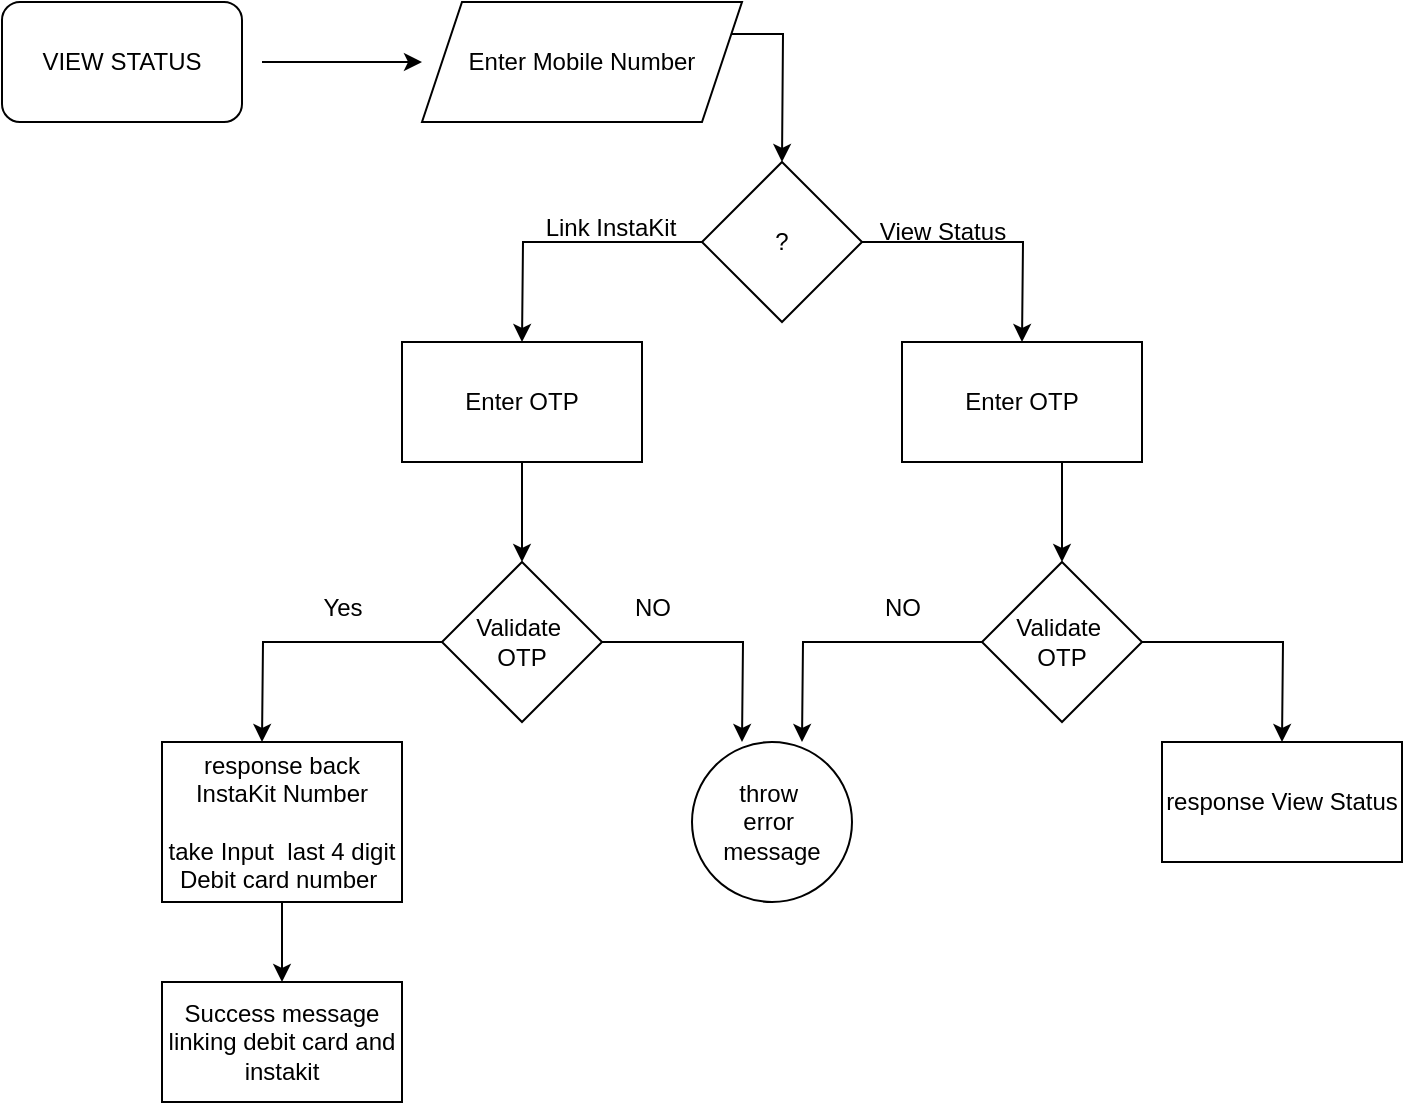 <mxfile version="23.0.2" type="github">
  <diagram name="Page-1" id="I4sVX_8uu_NQma43sPe2">
    <mxGraphModel dx="746" dy="467" grid="1" gridSize="10" guides="1" tooltips="1" connect="1" arrows="1" fold="1" page="1" pageScale="1" pageWidth="850" pageHeight="1100" math="0" shadow="0">
      <root>
        <mxCell id="0" />
        <mxCell id="1" parent="0" />
        <mxCell id="KEWz8IJzTEFnQqA2_en8-1" value="VIEW STATUS" style="rounded=1;whiteSpace=wrap;html=1;" vertex="1" parent="1">
          <mxGeometry x="40" y="70" width="120" height="60" as="geometry" />
        </mxCell>
        <mxCell id="KEWz8IJzTEFnQqA2_en8-2" value="" style="endArrow=classic;html=1;rounded=0;" edge="1" parent="1">
          <mxGeometry width="50" height="50" relative="1" as="geometry">
            <mxPoint x="170" y="100" as="sourcePoint" />
            <mxPoint x="250" y="100" as="targetPoint" />
          </mxGeometry>
        </mxCell>
        <mxCell id="KEWz8IJzTEFnQqA2_en8-4" style="edgeStyle=orthogonalEdgeStyle;rounded=0;orthogonalLoop=1;jettySize=auto;html=1;exitX=1;exitY=0.25;exitDx=0;exitDy=0;" edge="1" parent="1" source="KEWz8IJzTEFnQqA2_en8-3">
          <mxGeometry relative="1" as="geometry">
            <mxPoint x="430" y="150" as="targetPoint" />
          </mxGeometry>
        </mxCell>
        <mxCell id="KEWz8IJzTEFnQqA2_en8-3" value="Enter Mobile Number" style="shape=parallelogram;perimeter=parallelogramPerimeter;whiteSpace=wrap;html=1;fixedSize=1;" vertex="1" parent="1">
          <mxGeometry x="250" y="70" width="160" height="60" as="geometry" />
        </mxCell>
        <mxCell id="KEWz8IJzTEFnQqA2_en8-6" style="edgeStyle=orthogonalEdgeStyle;rounded=0;orthogonalLoop=1;jettySize=auto;html=1;exitX=1;exitY=0.5;exitDx=0;exitDy=0;" edge="1" parent="1" source="KEWz8IJzTEFnQqA2_en8-5">
          <mxGeometry relative="1" as="geometry">
            <mxPoint x="550" y="240" as="targetPoint" />
          </mxGeometry>
        </mxCell>
        <mxCell id="KEWz8IJzTEFnQqA2_en8-7" style="edgeStyle=orthogonalEdgeStyle;rounded=0;orthogonalLoop=1;jettySize=auto;html=1;exitX=0;exitY=0.5;exitDx=0;exitDy=0;" edge="1" parent="1" source="KEWz8IJzTEFnQqA2_en8-5">
          <mxGeometry relative="1" as="geometry">
            <mxPoint x="300" y="240" as="targetPoint" />
          </mxGeometry>
        </mxCell>
        <mxCell id="KEWz8IJzTEFnQqA2_en8-5" value="?" style="rhombus;whiteSpace=wrap;html=1;" vertex="1" parent="1">
          <mxGeometry x="390" y="150" width="80" height="80" as="geometry" />
        </mxCell>
        <mxCell id="KEWz8IJzTEFnQqA2_en8-8" value="View Status" style="text;html=1;align=center;verticalAlign=middle;resizable=0;points=[];autosize=1;strokeColor=none;fillColor=none;" vertex="1" parent="1">
          <mxGeometry x="465" y="170" width="90" height="30" as="geometry" />
        </mxCell>
        <mxCell id="KEWz8IJzTEFnQqA2_en8-9" value="Link InstaKit" style="text;html=1;align=center;verticalAlign=middle;resizable=0;points=[];autosize=1;strokeColor=none;fillColor=none;" vertex="1" parent="1">
          <mxGeometry x="299" y="168" width="90" height="30" as="geometry" />
        </mxCell>
        <mxCell id="KEWz8IJzTEFnQqA2_en8-12" style="edgeStyle=orthogonalEdgeStyle;rounded=0;orthogonalLoop=1;jettySize=auto;html=1;exitX=0.5;exitY=1;exitDx=0;exitDy=0;" edge="1" parent="1" source="KEWz8IJzTEFnQqA2_en8-10">
          <mxGeometry relative="1" as="geometry">
            <mxPoint x="300" y="350" as="targetPoint" />
          </mxGeometry>
        </mxCell>
        <mxCell id="KEWz8IJzTEFnQqA2_en8-10" value="Enter OTP" style="whiteSpace=wrap;html=1;" vertex="1" parent="1">
          <mxGeometry x="240" y="240" width="120" height="60" as="geometry" />
        </mxCell>
        <mxCell id="KEWz8IJzTEFnQqA2_en8-11" value="Enter OTP" style="whiteSpace=wrap;html=1;" vertex="1" parent="1">
          <mxGeometry x="490" y="240" width="120" height="60" as="geometry" />
        </mxCell>
        <mxCell id="KEWz8IJzTEFnQqA2_en8-14" style="edgeStyle=orthogonalEdgeStyle;rounded=0;orthogonalLoop=1;jettySize=auto;html=1;exitX=1;exitY=0.5;exitDx=0;exitDy=0;" edge="1" parent="1" source="KEWz8IJzTEFnQqA2_en8-13">
          <mxGeometry relative="1" as="geometry">
            <mxPoint x="410" y="440" as="targetPoint" />
          </mxGeometry>
        </mxCell>
        <mxCell id="KEWz8IJzTEFnQqA2_en8-15" style="edgeStyle=orthogonalEdgeStyle;rounded=0;orthogonalLoop=1;jettySize=auto;html=1;exitX=0;exitY=0.5;exitDx=0;exitDy=0;" edge="1" parent="1" source="KEWz8IJzTEFnQqA2_en8-13">
          <mxGeometry relative="1" as="geometry">
            <mxPoint x="170" y="440" as="targetPoint" />
          </mxGeometry>
        </mxCell>
        <mxCell id="KEWz8IJzTEFnQqA2_en8-13" value="Validate&amp;nbsp;&lt;br&gt;OTP" style="rhombus;whiteSpace=wrap;html=1;" vertex="1" parent="1">
          <mxGeometry x="260" y="350" width="80" height="80" as="geometry" />
        </mxCell>
        <mxCell id="KEWz8IJzTEFnQqA2_en8-16" style="edgeStyle=orthogonalEdgeStyle;rounded=0;orthogonalLoop=1;jettySize=auto;html=1;exitX=0.5;exitY=1;exitDx=0;exitDy=0;" edge="1" parent="1">
          <mxGeometry relative="1" as="geometry">
            <mxPoint x="570" y="350" as="targetPoint" />
            <mxPoint x="570" y="300" as="sourcePoint" />
          </mxGeometry>
        </mxCell>
        <mxCell id="KEWz8IJzTEFnQqA2_en8-17" style="edgeStyle=orthogonalEdgeStyle;rounded=0;orthogonalLoop=1;jettySize=auto;html=1;exitX=1;exitY=0.5;exitDx=0;exitDy=0;" edge="1" parent="1" source="KEWz8IJzTEFnQqA2_en8-19">
          <mxGeometry relative="1" as="geometry">
            <mxPoint x="680" y="440" as="targetPoint" />
          </mxGeometry>
        </mxCell>
        <mxCell id="KEWz8IJzTEFnQqA2_en8-18" style="edgeStyle=orthogonalEdgeStyle;rounded=0;orthogonalLoop=1;jettySize=auto;html=1;exitX=0;exitY=0.5;exitDx=0;exitDy=0;" edge="1" parent="1" source="KEWz8IJzTEFnQqA2_en8-19">
          <mxGeometry relative="1" as="geometry">
            <mxPoint x="440" y="440" as="targetPoint" />
          </mxGeometry>
        </mxCell>
        <mxCell id="KEWz8IJzTEFnQqA2_en8-19" value="Validate&amp;nbsp;&lt;br&gt;OTP" style="rhombus;whiteSpace=wrap;html=1;" vertex="1" parent="1">
          <mxGeometry x="530" y="350" width="80" height="80" as="geometry" />
        </mxCell>
        <mxCell id="KEWz8IJzTEFnQqA2_en8-20" value="throw&amp;nbsp;&lt;br&gt;error&amp;nbsp;&lt;br&gt;message" style="ellipse;whiteSpace=wrap;html=1;" vertex="1" parent="1">
          <mxGeometry x="385" y="440" width="80" height="80" as="geometry" />
        </mxCell>
        <mxCell id="KEWz8IJzTEFnQqA2_en8-22" value="NO" style="text;html=1;align=center;verticalAlign=middle;resizable=0;points=[];autosize=1;strokeColor=none;fillColor=none;" vertex="1" parent="1">
          <mxGeometry x="470" y="358" width="40" height="30" as="geometry" />
        </mxCell>
        <mxCell id="KEWz8IJzTEFnQqA2_en8-23" value="NO" style="text;html=1;align=center;verticalAlign=middle;resizable=0;points=[];autosize=1;strokeColor=none;fillColor=none;" vertex="1" parent="1">
          <mxGeometry x="345" y="358" width="40" height="30" as="geometry" />
        </mxCell>
        <mxCell id="KEWz8IJzTEFnQqA2_en8-24" value="Yes" style="text;html=1;align=center;verticalAlign=middle;resizable=0;points=[];autosize=1;strokeColor=none;fillColor=none;" vertex="1" parent="1">
          <mxGeometry x="190" y="358" width="40" height="30" as="geometry" />
        </mxCell>
        <mxCell id="KEWz8IJzTEFnQqA2_en8-25" value="response View Status" style="whiteSpace=wrap;html=1;" vertex="1" parent="1">
          <mxGeometry x="620" y="440" width="120" height="60" as="geometry" />
        </mxCell>
        <mxCell id="KEWz8IJzTEFnQqA2_en8-27" style="edgeStyle=orthogonalEdgeStyle;rounded=0;orthogonalLoop=1;jettySize=auto;html=1;exitX=0.5;exitY=1;exitDx=0;exitDy=0;" edge="1" parent="1" source="KEWz8IJzTEFnQqA2_en8-26">
          <mxGeometry relative="1" as="geometry">
            <mxPoint x="180" y="560" as="targetPoint" />
          </mxGeometry>
        </mxCell>
        <mxCell id="KEWz8IJzTEFnQqA2_en8-26" value="response back InstaKit Number&lt;br&gt;&lt;br&gt;take Input&amp;nbsp; last 4 digit&lt;br&gt;Debit card number&amp;nbsp;" style="whiteSpace=wrap;html=1;" vertex="1" parent="1">
          <mxGeometry x="120" y="440" width="120" height="80" as="geometry" />
        </mxCell>
        <mxCell id="KEWz8IJzTEFnQqA2_en8-28" value="Success message&lt;br&gt;linking debit card and instakit" style="whiteSpace=wrap;html=1;" vertex="1" parent="1">
          <mxGeometry x="120" y="560" width="120" height="60" as="geometry" />
        </mxCell>
      </root>
    </mxGraphModel>
  </diagram>
</mxfile>
